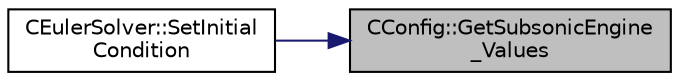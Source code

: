 digraph "CConfig::GetSubsonicEngine_Values"
{
 // LATEX_PDF_SIZE
  edge [fontname="Helvetica",fontsize="10",labelfontname="Helvetica",labelfontsize="10"];
  node [fontname="Helvetica",fontsize="10",shape=record];
  rankdir="RL";
  Node1 [label="CConfig::GetSubsonicEngine\l_Values",height=0.2,width=0.4,color="black", fillcolor="grey75", style="filled", fontcolor="black",tooltip="Get the values of subsonic engine."];
  Node1 -> Node2 [dir="back",color="midnightblue",fontsize="10",style="solid",fontname="Helvetica"];
  Node2 [label="CEulerSolver::SetInitial\lCondition",height=0.2,width=0.4,color="black", fillcolor="white", style="filled",URL="$classCEulerSolver.html#ad2e701dc22e44bd36cf64102ab1b335f",tooltip="Set the initial condition for the Euler Equations."];
}
